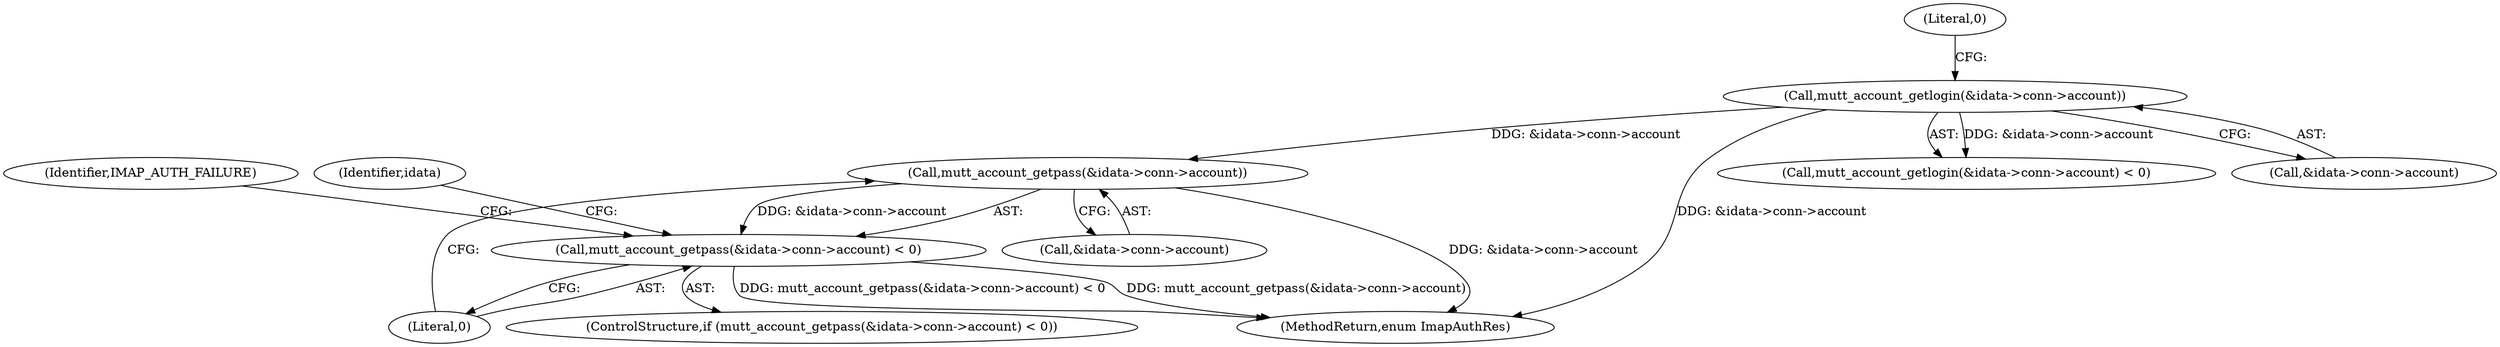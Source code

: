 digraph "0_neomutt_6f163e07ae68654d7ac5268cbb7565f6df79ad85@API" {
"1000140" [label="(Call,mutt_account_getpass(&idata->conn->account))"];
"1000128" [label="(Call,mutt_account_getlogin(&idata->conn->account))"];
"1000139" [label="(Call,mutt_account_getpass(&idata->conn->account) < 0)"];
"1000128" [label="(Call,mutt_account_getlogin(&idata->conn->account))"];
"1000135" [label="(Literal,0)"];
"1000139" [label="(Call,mutt_account_getpass(&idata->conn->account) < 0)"];
"1000149" [label="(Identifier,IMAP_AUTH_FAILURE)"];
"1000127" [label="(Call,mutt_account_getlogin(&idata->conn->account) < 0)"];
"1000151" [label="(Identifier,idata)"];
"1000141" [label="(Call,&idata->conn->account)"];
"1000284" [label="(MethodReturn,enum ImapAuthRes)"];
"1000138" [label="(ControlStructure,if (mutt_account_getpass(&idata->conn->account) < 0))"];
"1000147" [label="(Literal,0)"];
"1000140" [label="(Call,mutt_account_getpass(&idata->conn->account))"];
"1000129" [label="(Call,&idata->conn->account)"];
"1000140" -> "1000139"  [label="AST: "];
"1000140" -> "1000141"  [label="CFG: "];
"1000141" -> "1000140"  [label="AST: "];
"1000147" -> "1000140"  [label="CFG: "];
"1000140" -> "1000284"  [label="DDG: &idata->conn->account"];
"1000140" -> "1000139"  [label="DDG: &idata->conn->account"];
"1000128" -> "1000140"  [label="DDG: &idata->conn->account"];
"1000128" -> "1000127"  [label="AST: "];
"1000128" -> "1000129"  [label="CFG: "];
"1000129" -> "1000128"  [label="AST: "];
"1000135" -> "1000128"  [label="CFG: "];
"1000128" -> "1000284"  [label="DDG: &idata->conn->account"];
"1000128" -> "1000127"  [label="DDG: &idata->conn->account"];
"1000139" -> "1000138"  [label="AST: "];
"1000139" -> "1000147"  [label="CFG: "];
"1000147" -> "1000139"  [label="AST: "];
"1000149" -> "1000139"  [label="CFG: "];
"1000151" -> "1000139"  [label="CFG: "];
"1000139" -> "1000284"  [label="DDG: mutt_account_getpass(&idata->conn->account) < 0"];
"1000139" -> "1000284"  [label="DDG: mutt_account_getpass(&idata->conn->account)"];
}
